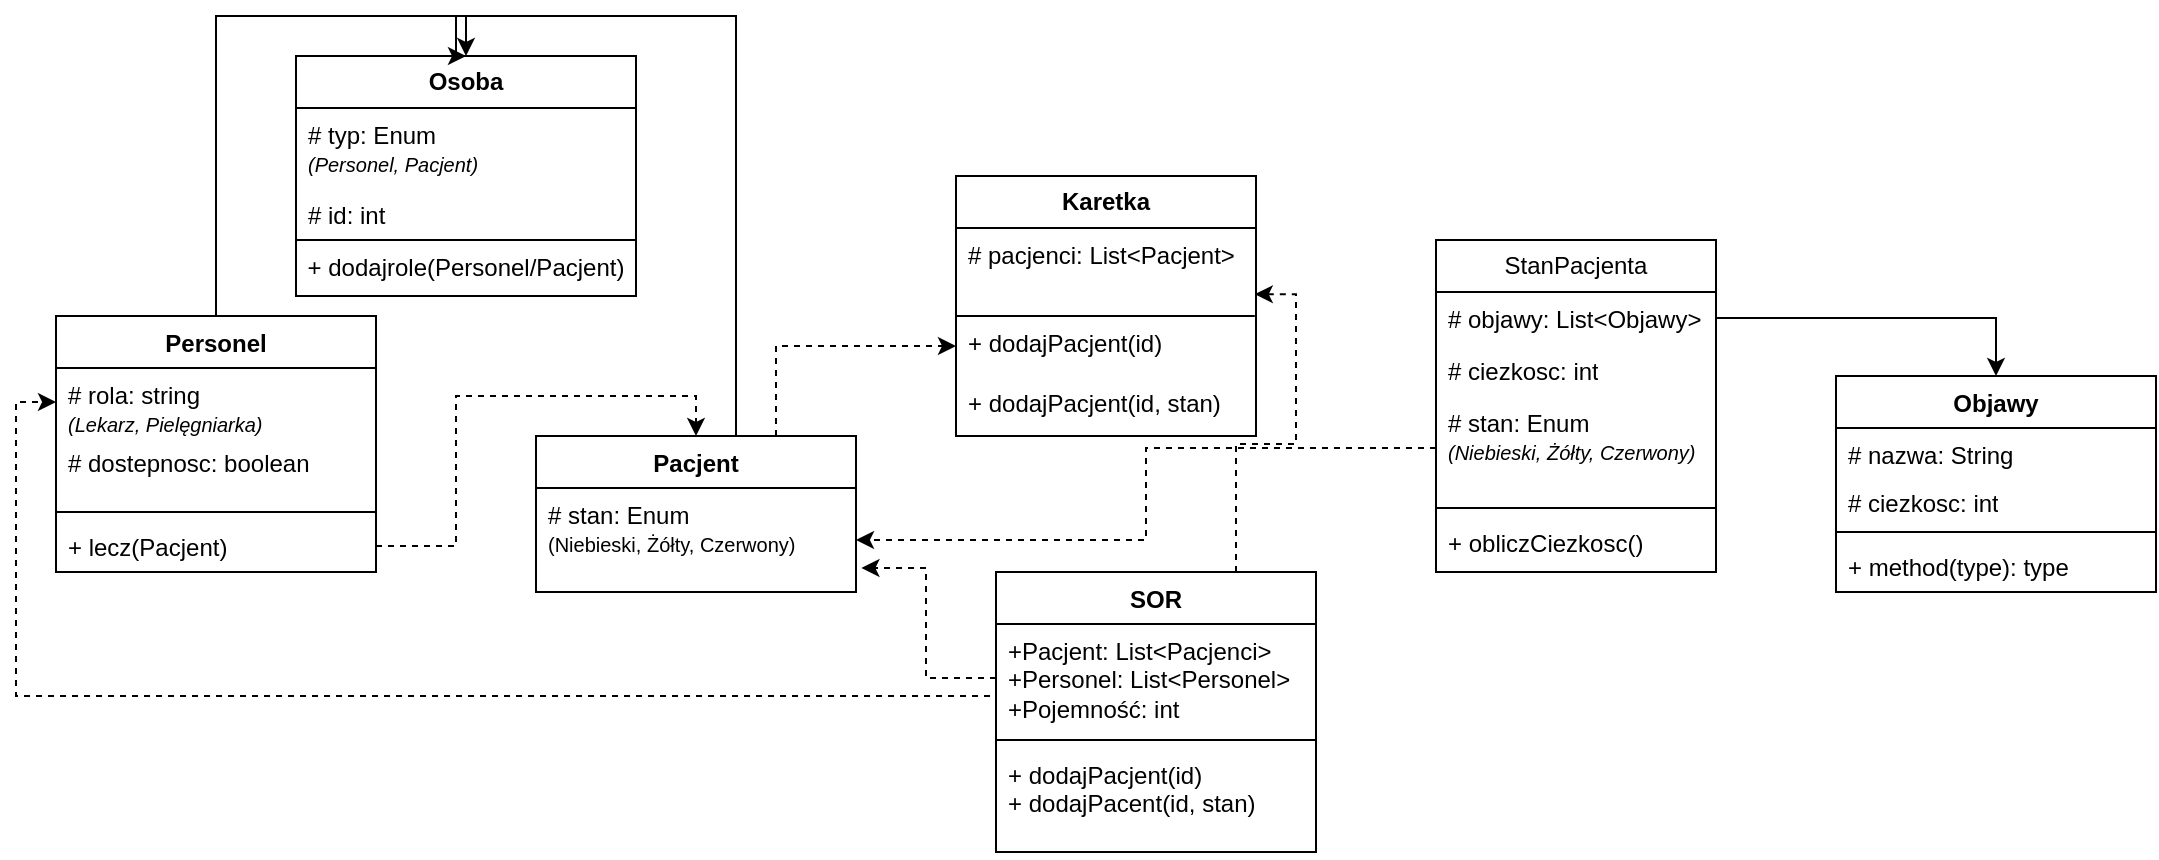 <mxfile version="27.0.5">
  <diagram name="Strona-1" id="LThVWZ4z2KTK9go1ueMm">
    <mxGraphModel grid="1" page="1" gridSize="10" guides="1" tooltips="1" connect="1" arrows="1" fold="1" pageScale="1" pageWidth="827" pageHeight="1169" math="0" shadow="0">
      <root>
        <mxCell id="0" />
        <mxCell id="1" parent="0" />
        <mxCell id="DPprC292hNFl1io41gLD-1" style="edgeStyle=orthogonalEdgeStyle;rounded=0;orthogonalLoop=1;jettySize=auto;html=1;exitX=0.75;exitY=0;exitDx=0;exitDy=0;entryX=0.996;entryY=0.753;entryDx=0;entryDy=0;dashed=1;entryPerimeter=0;" edge="1" parent="1" source="DPprC292hNFl1io41gLD-2" target="DPprC292hNFl1io41gLD-25">
          <mxGeometry relative="1" as="geometry" />
        </mxCell>
        <mxCell id="DPprC292hNFl1io41gLD-2" value="SOR" style="swimlane;fontStyle=1;align=center;verticalAlign=top;childLayout=stackLayout;horizontal=1;startSize=26;horizontalStack=0;resizeParent=1;resizeParentMax=0;resizeLast=0;collapsible=1;marginBottom=0;whiteSpace=wrap;html=1;" vertex="1" parent="1">
          <mxGeometry x="-40" y="538" width="160" height="140" as="geometry" />
        </mxCell>
        <mxCell id="DPprC292hNFl1io41gLD-3" value="+Pacjent: List&amp;lt;Pacjenci&amp;gt;&lt;div&gt;+Personel: List&amp;lt;Personel&amp;gt;&lt;/div&gt;&lt;div&gt;+Pojemność: int&lt;/div&gt;" style="text;strokeColor=none;fillColor=none;align=left;verticalAlign=top;spacingLeft=4;spacingRight=4;overflow=hidden;rotatable=0;points=[[0,0.5],[1,0.5]];portConstraint=eastwest;whiteSpace=wrap;html=1;" vertex="1" parent="DPprC292hNFl1io41gLD-2">
          <mxGeometry y="26" width="160" height="54" as="geometry" />
        </mxCell>
        <mxCell id="DPprC292hNFl1io41gLD-4" value="" style="line;strokeWidth=1;fillColor=none;align=left;verticalAlign=middle;spacingTop=-1;spacingLeft=3;spacingRight=3;rotatable=0;labelPosition=right;points=[];portConstraint=eastwest;strokeColor=inherit;" vertex="1" parent="DPprC292hNFl1io41gLD-2">
          <mxGeometry y="80" width="160" height="8" as="geometry" />
        </mxCell>
        <mxCell id="DPprC292hNFl1io41gLD-5" value="+ dodajPacjent(id)&lt;div&gt;+ dodajPacent(id, stan)&lt;/div&gt;" style="text;strokeColor=none;fillColor=none;align=left;verticalAlign=top;spacingLeft=4;spacingRight=4;overflow=hidden;rotatable=0;points=[[0,0.5],[1,0.5]];portConstraint=eastwest;whiteSpace=wrap;html=1;" vertex="1" parent="DPprC292hNFl1io41gLD-2">
          <mxGeometry y="88" width="160" height="52" as="geometry" />
        </mxCell>
        <mxCell id="DPprC292hNFl1io41gLD-6" value="Objawy" style="swimlane;fontStyle=1;align=center;verticalAlign=top;childLayout=stackLayout;horizontal=1;startSize=26;horizontalStack=0;resizeParent=1;resizeParentMax=0;resizeLast=0;collapsible=1;marginBottom=0;whiteSpace=wrap;html=1;" vertex="1" parent="1">
          <mxGeometry x="380" y="440" width="160" height="108" as="geometry" />
        </mxCell>
        <mxCell id="DPprC292hNFl1io41gLD-7" value="# nazwa: String&lt;div&gt;&lt;br&gt;&lt;/div&gt;" style="text;strokeColor=none;fillColor=none;align=left;verticalAlign=top;spacingLeft=4;spacingRight=4;overflow=hidden;rotatable=0;points=[[0,0.5],[1,0.5]];portConstraint=eastwest;whiteSpace=wrap;html=1;" vertex="1" parent="DPprC292hNFl1io41gLD-6">
          <mxGeometry y="26" width="160" height="24" as="geometry" />
        </mxCell>
        <mxCell id="DPprC292hNFl1io41gLD-8" value="# ciezkosc: int" style="text;strokeColor=none;fillColor=none;align=left;verticalAlign=top;spacingLeft=4;spacingRight=4;overflow=hidden;rotatable=0;points=[[0,0.5],[1,0.5]];portConstraint=eastwest;whiteSpace=wrap;html=1;" vertex="1" parent="DPprC292hNFl1io41gLD-6">
          <mxGeometry y="50" width="160" height="24" as="geometry" />
        </mxCell>
        <mxCell id="DPprC292hNFl1io41gLD-9" value="" style="line;strokeWidth=1;fillColor=none;align=left;verticalAlign=middle;spacingTop=-1;spacingLeft=3;spacingRight=3;rotatable=0;labelPosition=right;points=[];portConstraint=eastwest;strokeColor=inherit;" vertex="1" parent="DPprC292hNFl1io41gLD-6">
          <mxGeometry y="74" width="160" height="8" as="geometry" />
        </mxCell>
        <mxCell id="DPprC292hNFl1io41gLD-10" value="+ method(type): type" style="text;strokeColor=none;fillColor=none;align=left;verticalAlign=top;spacingLeft=4;spacingRight=4;overflow=hidden;rotatable=0;points=[[0,0.5],[1,0.5]];portConstraint=eastwest;whiteSpace=wrap;html=1;" vertex="1" parent="DPprC292hNFl1io41gLD-6">
          <mxGeometry y="82" width="160" height="26" as="geometry" />
        </mxCell>
        <mxCell id="DPprC292hNFl1io41gLD-11" value="Osoba" style="swimlane;fontStyle=1;childLayout=stackLayout;horizontal=1;startSize=26;fillColor=default;horizontalStack=0;resizeParent=1;resizeParentMax=0;resizeLast=0;collapsible=1;marginBottom=0;whiteSpace=wrap;html=1;" vertex="1" parent="1">
          <mxGeometry x="-390" y="280" width="170" height="92" as="geometry" />
        </mxCell>
        <mxCell id="DPprC292hNFl1io41gLD-12" value="# typ: Enum&lt;br&gt;&lt;font style=&quot;font-size: 10px; color: light-dark(rgb(0, 0, 0), rgb(179, 179, 179));&quot;&gt;&lt;i&gt;(Personel, Pacjent)&lt;/i&gt;&lt;/font&gt;" style="text;strokeColor=none;fillColor=none;align=left;verticalAlign=top;spacingLeft=4;spacingRight=4;overflow=hidden;rotatable=0;points=[[0,0.5],[1,0.5]];portConstraint=eastwest;whiteSpace=wrap;html=1;" vertex="1" parent="DPprC292hNFl1io41gLD-11">
          <mxGeometry y="26" width="170" height="40" as="geometry" />
        </mxCell>
        <mxCell id="DPprC292hNFl1io41gLD-13" value="# id: int" style="text;strokeColor=none;fillColor=none;align=left;verticalAlign=top;spacingLeft=4;spacingRight=4;overflow=hidden;rotatable=0;points=[[0,0.5],[1,0.5]];portConstraint=eastwest;whiteSpace=wrap;html=1;" vertex="1" parent="DPprC292hNFl1io41gLD-11">
          <mxGeometry y="66" width="170" height="26" as="geometry" />
        </mxCell>
        <mxCell id="DPprC292hNFl1io41gLD-14" style="edgeStyle=orthogonalEdgeStyle;rounded=0;orthogonalLoop=1;jettySize=auto;html=1;exitX=0.5;exitY=0;exitDx=0;exitDy=0;entryX=0.5;entryY=0;entryDx=0;entryDy=0;" edge="1" parent="1" source="DPprC292hNFl1io41gLD-15" target="DPprC292hNFl1io41gLD-11">
          <mxGeometry relative="1" as="geometry" />
        </mxCell>
        <mxCell id="DPprC292hNFl1io41gLD-15" value="Personel" style="swimlane;fontStyle=1;align=center;verticalAlign=top;childLayout=stackLayout;horizontal=1;startSize=26;horizontalStack=0;resizeParent=1;resizeParentMax=0;resizeLast=0;collapsible=1;marginBottom=0;whiteSpace=wrap;html=1;" vertex="1" parent="1">
          <mxGeometry x="-510" y="410" width="160" height="128" as="geometry" />
        </mxCell>
        <mxCell id="DPprC292hNFl1io41gLD-16" value="# rola: string&lt;div&gt;&lt;font style=&quot;font-size: 10px; color: light-dark(rgb(0, 0, 0), rgb(179, 179, 179));&quot;&gt;&lt;i style=&quot;&quot;&gt;(Lekarz, Pielęgniarka)&lt;/i&gt;&lt;/font&gt;&lt;/div&gt;" style="text;strokeColor=none;fillColor=none;align=left;verticalAlign=top;spacingLeft=4;spacingRight=4;overflow=hidden;rotatable=0;points=[[0,0.5],[1,0.5]];portConstraint=eastwest;whiteSpace=wrap;html=1;" vertex="1" parent="DPprC292hNFl1io41gLD-15">
          <mxGeometry y="26" width="160" height="34" as="geometry" />
        </mxCell>
        <mxCell id="DPprC292hNFl1io41gLD-17" value="# dostepnosc: boolean" style="text;strokeColor=none;fillColor=none;align=left;verticalAlign=top;spacingLeft=4;spacingRight=4;overflow=hidden;rotatable=0;points=[[0,0.5],[1,0.5]];portConstraint=eastwest;whiteSpace=wrap;html=1;" vertex="1" parent="DPprC292hNFl1io41gLD-15">
          <mxGeometry y="60" width="160" height="34" as="geometry" />
        </mxCell>
        <mxCell id="DPprC292hNFl1io41gLD-18" value="" style="line;strokeWidth=1;fillColor=none;align=left;verticalAlign=middle;spacingTop=-1;spacingLeft=3;spacingRight=3;rotatable=0;labelPosition=right;points=[];portConstraint=eastwest;strokeColor=inherit;" vertex="1" parent="DPprC292hNFl1io41gLD-15">
          <mxGeometry y="94" width="160" height="8" as="geometry" />
        </mxCell>
        <mxCell id="DPprC292hNFl1io41gLD-19" value="+ lecz(Pacjent)" style="text;strokeColor=none;fillColor=none;align=left;verticalAlign=top;spacingLeft=4;spacingRight=4;overflow=hidden;rotatable=0;points=[[0,0.5],[1,0.5]];portConstraint=eastwest;whiteSpace=wrap;html=1;" vertex="1" parent="DPprC292hNFl1io41gLD-15">
          <mxGeometry y="102" width="160" height="26" as="geometry" />
        </mxCell>
        <mxCell id="DPprC292hNFl1io41gLD-20" style="edgeStyle=orthogonalEdgeStyle;rounded=0;orthogonalLoop=1;jettySize=auto;html=1;exitX=0.5;exitY=0;exitDx=0;exitDy=0;entryX=0.5;entryY=0;entryDx=0;entryDy=0;" edge="1" parent="1" source="DPprC292hNFl1io41gLD-22" target="DPprC292hNFl1io41gLD-11">
          <mxGeometry relative="1" as="geometry">
            <Array as="points">
              <mxPoint x="-170" y="470" />
              <mxPoint x="-170" y="260" />
              <mxPoint x="-310" y="260" />
            </Array>
          </mxGeometry>
        </mxCell>
        <mxCell id="DPprC292hNFl1io41gLD-21" style="edgeStyle=orthogonalEdgeStyle;rounded=0;orthogonalLoop=1;jettySize=auto;html=1;exitX=0.75;exitY=0;exitDx=0;exitDy=0;entryX=0;entryY=0.5;entryDx=0;entryDy=0;dashed=1;" edge="1" parent="1" source="DPprC292hNFl1io41gLD-22" target="DPprC292hNFl1io41gLD-26">
          <mxGeometry relative="1" as="geometry" />
        </mxCell>
        <mxCell id="DPprC292hNFl1io41gLD-22" value="Pacjent" style="swimlane;fontStyle=1;align=center;verticalAlign=top;childLayout=stackLayout;horizontal=1;startSize=26;horizontalStack=0;resizeParent=1;resizeParentMax=0;resizeLast=0;collapsible=1;marginBottom=0;whiteSpace=wrap;html=1;" vertex="1" parent="1">
          <mxGeometry x="-270" y="470" width="160" height="78" as="geometry" />
        </mxCell>
        <mxCell id="DPprC292hNFl1io41gLD-23" value="# stan: Enum&lt;br&gt;&lt;font style=&quot;color: light-dark(rgb(0, 0, 0), rgb(204, 204, 204)); font-size: 10px;&quot;&gt;(Niebieski, Żółty, Czerwony)&lt;/font&gt;" style="text;strokeColor=none;fillColor=none;align=left;verticalAlign=top;spacingLeft=4;spacingRight=4;overflow=hidden;rotatable=0;points=[[0,0.5],[1,0.5]];portConstraint=eastwest;whiteSpace=wrap;html=1;" vertex="1" parent="DPprC292hNFl1io41gLD-22">
          <mxGeometry y="26" width="160" height="52" as="geometry" />
        </mxCell>
        <mxCell id="DPprC292hNFl1io41gLD-24" value="Karetka" style="swimlane;fontStyle=1;childLayout=stackLayout;horizontal=1;startSize=26;fillColor=default;horizontalStack=0;resizeParent=1;resizeParentMax=0;resizeLast=0;collapsible=1;marginBottom=0;whiteSpace=wrap;html=1;" vertex="1" parent="1">
          <mxGeometry x="-60" y="340" width="150" height="130" as="geometry" />
        </mxCell>
        <mxCell id="DPprC292hNFl1io41gLD-25" value="# pacjenci: List&amp;lt;Pacjent&amp;gt;" style="text;strokeColor=none;fillColor=none;align=left;verticalAlign=top;spacingLeft=4;spacingRight=4;overflow=hidden;rotatable=0;points=[[0,0.5],[1,0.5]];portConstraint=eastwest;whiteSpace=wrap;html=1;" vertex="1" parent="DPprC292hNFl1io41gLD-24">
          <mxGeometry y="26" width="150" height="44" as="geometry" />
        </mxCell>
        <mxCell id="DPprC292hNFl1io41gLD-27" value="" style="endArrow=none;html=1;rounded=0;entryX=0.996;entryY=0.002;entryDx=0;entryDy=0;entryPerimeter=0;" edge="1" parent="DPprC292hNFl1io41gLD-24" target="DPprC292hNFl1io41gLD-26">
          <mxGeometry width="50" height="50" relative="1" as="geometry">
            <mxPoint y="70" as="sourcePoint" />
            <mxPoint x="120" y="40" as="targetPoint" />
            <Array as="points" />
          </mxGeometry>
        </mxCell>
        <mxCell id="DPprC292hNFl1io41gLD-26" value="&lt;div&gt;+ dodajPacjent(id)&lt;/div&gt;" style="text;strokeColor=none;fillColor=none;align=left;verticalAlign=top;spacingLeft=4;spacingRight=4;overflow=hidden;rotatable=0;points=[[0,0.5],[1,0.5]];portConstraint=eastwest;whiteSpace=wrap;html=1;" vertex="1" parent="DPprC292hNFl1io41gLD-24">
          <mxGeometry y="70" width="150" height="30" as="geometry" />
        </mxCell>
        <mxCell id="DPprC292hNFl1io41gLD-42" value="+ dodajPacjent(id, stan)" style="text;strokeColor=none;fillColor=none;align=left;verticalAlign=top;spacingLeft=4;spacingRight=4;overflow=hidden;rotatable=0;points=[[0,0.5],[1,0.5]];portConstraint=eastwest;whiteSpace=wrap;html=1;" vertex="1" parent="DPprC292hNFl1io41gLD-24">
          <mxGeometry y="100" width="150" height="30" as="geometry" />
        </mxCell>
        <mxCell id="DPprC292hNFl1io41gLD-28" style="edgeStyle=orthogonalEdgeStyle;rounded=0;orthogonalLoop=1;jettySize=auto;html=1;exitX=0;exitY=0.5;exitDx=0;exitDy=0;entryX=0;entryY=0.5;entryDx=0;entryDy=0;dashed=1;" edge="1" parent="1" source="DPprC292hNFl1io41gLD-3" target="DPprC292hNFl1io41gLD-16">
          <mxGeometry relative="1" as="geometry">
            <Array as="points">
              <mxPoint x="-40" y="600" />
              <mxPoint x="-530" y="600" />
              <mxPoint x="-530" y="453" />
            </Array>
          </mxGeometry>
        </mxCell>
        <mxCell id="DPprC292hNFl1io41gLD-29" value="StanPacjenta" style="swimlane;fontStyle=0;childLayout=stackLayout;horizontal=1;startSize=26;fillColor=default;horizontalStack=0;resizeParent=1;resizeParentMax=0;resizeLast=0;collapsible=1;marginBottom=0;whiteSpace=wrap;html=1;" vertex="1" parent="1">
          <mxGeometry x="180" y="372" width="140" height="166" as="geometry" />
        </mxCell>
        <mxCell id="DPprC292hNFl1io41gLD-30" value="# objawy: List&amp;lt;Objawy&amp;gt;" style="text;strokeColor=none;fillColor=none;align=left;verticalAlign=top;spacingLeft=4;spacingRight=4;overflow=hidden;rotatable=0;points=[[0,0.5],[1,0.5]];portConstraint=eastwest;whiteSpace=wrap;html=1;" vertex="1" parent="DPprC292hNFl1io41gLD-29">
          <mxGeometry y="26" width="140" height="26" as="geometry" />
        </mxCell>
        <mxCell id="DPprC292hNFl1io41gLD-31" value="# ciezkosc: int" style="text;strokeColor=none;fillColor=none;align=left;verticalAlign=top;spacingLeft=4;spacingRight=4;overflow=hidden;rotatable=0;points=[[0,0.5],[1,0.5]];portConstraint=eastwest;whiteSpace=wrap;html=1;" vertex="1" parent="DPprC292hNFl1io41gLD-29">
          <mxGeometry y="52" width="140" height="26" as="geometry" />
        </mxCell>
        <mxCell id="DPprC292hNFl1io41gLD-32" value="# stan: Enum&lt;br&gt;&lt;font style=&quot;color: light-dark(rgb(0, 0, 0), rgb(204, 204, 204)); font-size: 10px;&quot;&gt;&lt;i&gt;(Niebieski, Żółty, Czerwony)&lt;/i&gt;&lt;/font&gt;" style="text;strokeColor=none;fillColor=none;align=left;verticalAlign=top;spacingLeft=4;spacingRight=4;overflow=hidden;rotatable=0;points=[[0,0.5],[1,0.5]];portConstraint=eastwest;whiteSpace=wrap;html=1;" vertex="1" parent="DPprC292hNFl1io41gLD-29">
          <mxGeometry y="78" width="140" height="52" as="geometry" />
        </mxCell>
        <mxCell id="DPprC292hNFl1io41gLD-33" value="" style="line;strokeWidth=1;fillColor=none;align=left;verticalAlign=middle;spacingTop=-1;spacingLeft=3;spacingRight=3;rotatable=0;labelPosition=right;points=[];portConstraint=eastwest;strokeColor=inherit;" vertex="1" parent="DPprC292hNFl1io41gLD-29">
          <mxGeometry y="130" width="140" height="8" as="geometry" />
        </mxCell>
        <mxCell id="DPprC292hNFl1io41gLD-34" value="+ obliczCiezkosc()" style="text;strokeColor=none;fillColor=none;align=left;verticalAlign=top;spacingLeft=4;spacingRight=4;overflow=hidden;rotatable=0;points=[[0,0.5],[1,0.5]];portConstraint=eastwest;whiteSpace=wrap;html=1;" vertex="1" parent="DPprC292hNFl1io41gLD-29">
          <mxGeometry y="138" width="140" height="26" as="geometry" />
        </mxCell>
        <mxCell id="DPprC292hNFl1io41gLD-35" style="text;strokeColor=none;fillColor=none;align=left;verticalAlign=top;spacingLeft=4;spacingRight=4;overflow=hidden;rotatable=0;points=[[0,0.5],[1,0.5]];portConstraint=eastwest;whiteSpace=wrap;html=1;" vertex="1" parent="DPprC292hNFl1io41gLD-29">
          <mxGeometry y="164" width="140" height="2" as="geometry" />
        </mxCell>
        <mxCell id="DPprC292hNFl1io41gLD-36" style="edgeStyle=orthogonalEdgeStyle;rounded=0;orthogonalLoop=1;jettySize=auto;html=1;exitX=1;exitY=0.5;exitDx=0;exitDy=0;entryX=0.5;entryY=0;entryDx=0;entryDy=0;dashed=1;" edge="1" parent="1" source="DPprC292hNFl1io41gLD-19" target="DPprC292hNFl1io41gLD-22">
          <mxGeometry relative="1" as="geometry">
            <Array as="points">
              <mxPoint x="-310" y="525" />
              <mxPoint x="-310" y="450" />
              <mxPoint x="-190" y="450" />
            </Array>
          </mxGeometry>
        </mxCell>
        <mxCell id="DPprC292hNFl1io41gLD-37" style="edgeStyle=orthogonalEdgeStyle;rounded=0;orthogonalLoop=1;jettySize=auto;html=1;exitX=1;exitY=0.5;exitDx=0;exitDy=0;entryX=0.5;entryY=0;entryDx=0;entryDy=0;" edge="1" parent="1" source="DPprC292hNFl1io41gLD-30" target="DPprC292hNFl1io41gLD-6">
          <mxGeometry relative="1" as="geometry" />
        </mxCell>
        <mxCell id="DPprC292hNFl1io41gLD-38" style="edgeStyle=orthogonalEdgeStyle;rounded=0;orthogonalLoop=1;jettySize=auto;html=1;exitX=0;exitY=0.5;exitDx=0;exitDy=0;entryX=1;entryY=0.5;entryDx=0;entryDy=0;dashed=1;" edge="1" parent="1" source="DPprC292hNFl1io41gLD-32" target="DPprC292hNFl1io41gLD-23">
          <mxGeometry relative="1" as="geometry" />
        </mxCell>
        <mxCell id="DPprC292hNFl1io41gLD-39" value="+ dodajrole(Personel/Pacjent)" style="rounded=0;whiteSpace=wrap;html=1;fillColor=none;" vertex="1" parent="1">
          <mxGeometry x="-390" y="372" width="170" height="28" as="geometry" />
        </mxCell>
        <mxCell id="DPprC292hNFl1io41gLD-40" style="edgeStyle=orthogonalEdgeStyle;rounded=0;orthogonalLoop=1;jettySize=auto;html=1;exitX=0;exitY=0.5;exitDx=0;exitDy=0;entryX=1.017;entryY=0.769;entryDx=0;entryDy=0;entryPerimeter=0;dashed=1;" edge="1" parent="1" source="DPprC292hNFl1io41gLD-3" target="DPprC292hNFl1io41gLD-23">
          <mxGeometry relative="1" as="geometry" />
        </mxCell>
      </root>
    </mxGraphModel>
  </diagram>
</mxfile>
